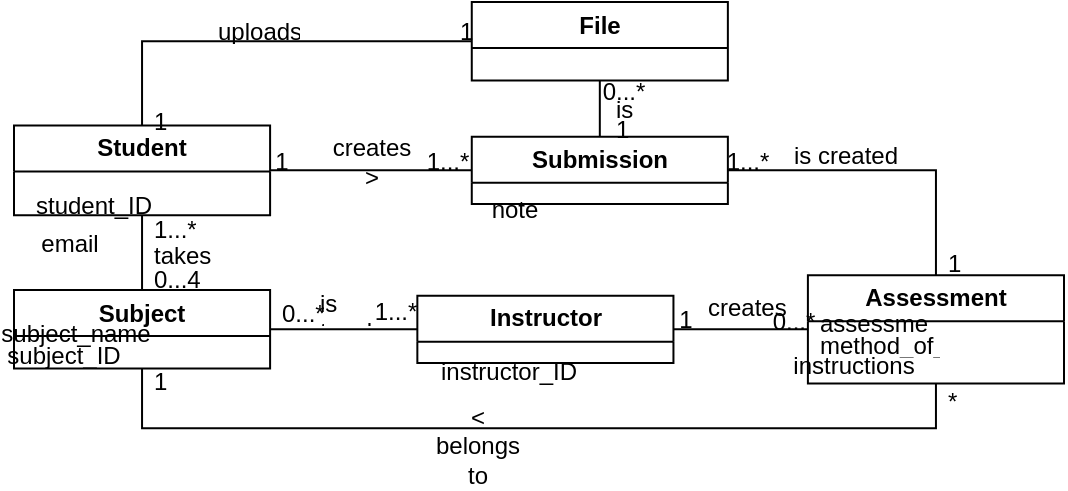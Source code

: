 <mxfile version="26.1.2">
  <diagram name="Page-1" id="rKbwExK-3vX0L_XHVtF7">
    <mxGraphModel dx="1236" dy="734" grid="1" gridSize="10" guides="1" tooltips="1" connect="1" arrows="1" fold="1" page="1" pageScale="1" pageWidth="850" pageHeight="1100" math="0" shadow="0">
      <root>
        <mxCell id="0" />
        <mxCell id="1" parent="0" />
        <mxCell id="wHfV067CfWuDQIxYDQGR-2" value="" style="group" vertex="1" connectable="0" parent="1">
          <mxGeometry x="15" y="50" width="525" height="230" as="geometry" />
        </mxCell>
        <mxCell id="k3IEJMAI53Svd7K84ESS-2" value="Student" style="swimlane;whiteSpace=wrap;html=1;" parent="wHfV067CfWuDQIxYDQGR-2" vertex="1">
          <mxGeometry y="61.707" width="128.049" height="44.878" as="geometry" />
        </mxCell>
        <mxCell id="k3IEJMAI53Svd7K84ESS-3" value="email" style="text;html=1;align=center;verticalAlign=middle;whiteSpace=wrap;rounded=0;movable=0;resizable=0;rotatable=0;deletable=0;editable=0;locked=1;connectable=0;" parent="k3IEJMAI53Svd7K84ESS-2" vertex="1">
          <mxGeometry x="-2.5" y="44" width="60" height="30" as="geometry" />
        </mxCell>
        <mxCell id="k3IEJMAI53Svd7K84ESS-4" value="student_ID" style="text;strokeColor=none;fillColor=none;align=left;verticalAlign=middle;spacingLeft=4;spacingRight=4;overflow=hidden;points=[[0,0.5],[1,0.5]];portConstraint=eastwest;rotatable=0;whiteSpace=wrap;html=1;movable=0;resizable=0;deletable=0;editable=0;locked=1;connectable=0;" parent="k3IEJMAI53Svd7K84ESS-2" vertex="1">
          <mxGeometry x="5" y="25" width="80" height="30" as="geometry" />
        </mxCell>
        <mxCell id="k3IEJMAI53Svd7K84ESS-5" value="Instructor" style="swimlane;whiteSpace=wrap;html=1;" parent="wHfV067CfWuDQIxYDQGR-2" vertex="1">
          <mxGeometry x="201.677" y="146.835" width="128.049" height="33.659" as="geometry" />
        </mxCell>
        <mxCell id="k3IEJMAI53Svd7K84ESS-6" value="instructor_ID" style="text;html=1;align=center;verticalAlign=middle;resizable=0;points=[];autosize=1;strokeColor=none;fillColor=none;movable=0;rotatable=0;deletable=0;editable=0;locked=1;connectable=0;" parent="k3IEJMAI53Svd7K84ESS-5" vertex="1">
          <mxGeometry y="23" width="90" height="30" as="geometry" />
        </mxCell>
        <mxCell id="k3IEJMAI53Svd7K84ESS-7" value="Assessment" style="swimlane;whiteSpace=wrap;html=1;" parent="wHfV067CfWuDQIxYDQGR-2" vertex="1">
          <mxGeometry x="396.951" y="136.598" width="128.049" height="54.134" as="geometry" />
        </mxCell>
        <mxCell id="k3IEJMAI53Svd7K84ESS-8" value="method_of_upload" style="text;strokeColor=none;fillColor=none;align=left;verticalAlign=middle;spacingLeft=4;spacingRight=4;overflow=hidden;points=[[0,0.5],[1,0.5]];portConstraint=eastwest;rotatable=1;whiteSpace=wrap;html=1;movable=1;resizable=1;deletable=1;editable=1;locked=0;connectable=1;" parent="k3IEJMAI53Svd7K84ESS-7" vertex="1">
          <mxGeometry y="26.085" width="70.427" height="16.829" as="geometry" />
        </mxCell>
        <mxCell id="k3IEJMAI53Svd7K84ESS-9" value="instructions" style="text;html=1;align=center;verticalAlign=middle;whiteSpace=wrap;rounded=0;" parent="k3IEJMAI53Svd7K84ESS-7" vertex="1">
          <mxGeometry x="4.482" y="37.305" width="38.415" height="16.829" as="geometry" />
        </mxCell>
        <mxCell id="k3IEJMAI53Svd7K84ESS-10" value="assessment_ID" style="text;strokeColor=none;fillColor=none;align=left;verticalAlign=middle;spacingLeft=4;spacingRight=4;overflow=hidden;points=[[0,0.5],[1,0.5]];portConstraint=eastwest;rotatable=0;whiteSpace=wrap;html=1;" parent="k3IEJMAI53Svd7K84ESS-7" vertex="1">
          <mxGeometry y="14.866" width="64.024" height="16.829" as="geometry" />
        </mxCell>
        <mxCell id="k3IEJMAI53Svd7K84ESS-11" value="Submission" style="swimlane;whiteSpace=wrap;html=1;" parent="wHfV067CfWuDQIxYDQGR-2" vertex="1">
          <mxGeometry x="228.887" y="67.317" width="128.049" height="33.659" as="geometry" />
        </mxCell>
        <mxCell id="k3IEJMAI53Svd7K84ESS-12" value="note" style="text;html=1;align=center;verticalAlign=middle;resizable=0;points=[];autosize=1;strokeColor=none;fillColor=none;movable=0;rotatable=0;deletable=0;editable=0;locked=1;connectable=0;" parent="k3IEJMAI53Svd7K84ESS-11" vertex="1">
          <mxGeometry x="-4" y="22" width="50" height="30" as="geometry" />
        </mxCell>
        <mxCell id="k3IEJMAI53Svd7K84ESS-13" value="File" style="swimlane;whiteSpace=wrap;html=1;" parent="wHfV067CfWuDQIxYDQGR-2" vertex="1">
          <mxGeometry x="228.887" width="128.049" height="39.268" as="geometry" />
        </mxCell>
        <mxCell id="k3IEJMAI53Svd7K84ESS-14" value="1" style="text;strokeColor=none;fillColor=none;align=left;verticalAlign=middle;spacingLeft=4;spacingRight=4;overflow=hidden;points=[[0,0.5],[1,0.5]];portConstraint=eastwest;rotatable=0;whiteSpace=wrap;html=1;" parent="k3IEJMAI53Svd7K84ESS-13" vertex="1">
          <mxGeometry x="-12.165" y="5.61" width="51.22" height="16.829" as="geometry" />
        </mxCell>
        <mxCell id="k3IEJMAI53Svd7K84ESS-15" value="Subject" style="swimlane;whiteSpace=wrap;html=1;" parent="wHfV067CfWuDQIxYDQGR-2" vertex="1">
          <mxGeometry y="144.03" width="128.049" height="39.268" as="geometry" />
        </mxCell>
        <mxCell id="k3IEJMAI53Svd7K84ESS-16" value="subject_name" style="text;html=1;align=center;verticalAlign=middle;whiteSpace=wrap;rounded=0;" parent="k3IEJMAI53Svd7K84ESS-15" vertex="1">
          <mxGeometry x="11.524" y="15.427" width="38.415" height="14.024" as="geometry" />
        </mxCell>
        <mxCell id="k3IEJMAI53Svd7K84ESS-17" value="subject_ID" style="text;html=1;align=center;verticalAlign=middle;whiteSpace=wrap;rounded=0;" parent="k3IEJMAI53Svd7K84ESS-15" vertex="1">
          <mxGeometry x="5.762" y="24.122" width="38.415" height="16.829" as="geometry" />
        </mxCell>
        <mxCell id="k3IEJMAI53Svd7K84ESS-18" value="" style="endArrow=none;html=1;rounded=0;fontSize=12;startSize=8;endSize=8;curved=1;entryX=0;entryY=0.5;entryDx=0;entryDy=0;exitX=1;exitY=0.5;exitDx=0;exitDy=0;" parent="wHfV067CfWuDQIxYDQGR-2" source="k3IEJMAI53Svd7K84ESS-5" target="k3IEJMAI53Svd7K84ESS-7" edge="1">
          <mxGeometry width="50" height="50" relative="1" as="geometry">
            <mxPoint x="300.274" y="157.073" as="sourcePoint" />
            <mxPoint x="332.287" y="129.024" as="targetPoint" />
          </mxGeometry>
        </mxCell>
        <mxCell id="k3IEJMAI53Svd7K84ESS-19" value="creates &amp;gt;" style="text;strokeColor=none;fillColor=none;align=left;verticalAlign=middle;spacingLeft=4;spacingRight=4;overflow=hidden;points=[[0,0.5],[1,0.5]];portConstraint=eastwest;rotatable=0;whiteSpace=wrap;html=1;" parent="wHfV067CfWuDQIxYDQGR-2" vertex="1">
          <mxGeometry x="341.25" y="144.03" width="51.22" height="16.829" as="geometry" />
        </mxCell>
        <mxCell id="k3IEJMAI53Svd7K84ESS-20" value="" style="endArrow=none;html=1;rounded=0;fontSize=12;startSize=8;endSize=8;curved=1;entryX=0;entryY=0.5;entryDx=0;entryDy=0;exitX=1;exitY=0.5;exitDx=0;exitDy=0;" parent="wHfV067CfWuDQIxYDQGR-2" source="k3IEJMAI53Svd7K84ESS-15" target="k3IEJMAI53Svd7K84ESS-5" edge="1">
          <mxGeometry width="50" height="50" relative="1" as="geometry">
            <mxPoint x="146.616" y="162.683" as="sourcePoint" />
            <mxPoint x="178.628" y="134.634" as="targetPoint" />
          </mxGeometry>
        </mxCell>
        <mxCell id="k3IEJMAI53Svd7K84ESS-21" value="is taught by &amp;gt;" style="text;strokeColor=none;fillColor=none;align=left;verticalAlign=middle;spacingLeft=4;spacingRight=4;overflow=hidden;points=[[0,0.5],[1,0.5]];portConstraint=eastwest;rotatable=0;whiteSpace=wrap;html=1;" parent="wHfV067CfWuDQIxYDQGR-2" vertex="1">
          <mxGeometry x="147.256" y="141.226" width="38.415" height="22.439" as="geometry" />
        </mxCell>
        <mxCell id="k3IEJMAI53Svd7K84ESS-22" value="" style="endArrow=none;html=1;rounded=0;fontSize=12;startSize=8;endSize=8;curved=1;entryX=0.5;entryY=1;entryDx=0;entryDy=0;exitX=0.5;exitY=0;exitDx=0;exitDy=0;" parent="wHfV067CfWuDQIxYDQGR-2" source="k3IEJMAI53Svd7K84ESS-15" target="k3IEJMAI53Svd7K84ESS-2" edge="1">
          <mxGeometry width="50" height="50" relative="1" as="geometry">
            <mxPoint x="102.439" y="190.732" as="sourcePoint" />
            <mxPoint x="134.451" y="162.683" as="targetPoint" />
          </mxGeometry>
        </mxCell>
        <mxCell id="k3IEJMAI53Svd7K84ESS-23" value="takes" style="text;strokeColor=none;fillColor=none;align=left;verticalAlign=middle;spacingLeft=4;spacingRight=4;overflow=hidden;points=[[0,0.5],[1,0.5]];portConstraint=eastwest;rotatable=0;whiteSpace=wrap;html=1;" parent="wHfV067CfWuDQIxYDQGR-2" vertex="1">
          <mxGeometry x="64.024" y="117.805" width="51.22" height="16.829" as="geometry" />
        </mxCell>
        <mxCell id="k3IEJMAI53Svd7K84ESS-24" value="" style="endArrow=none;html=1;rounded=0;entryX=0;entryY=0.5;entryDx=0;entryDy=0;exitX=1;exitY=0.5;exitDx=0;exitDy=0;" parent="wHfV067CfWuDQIxYDQGR-2" source="k3IEJMAI53Svd7K84ESS-2" target="k3IEJMAI53Svd7K84ESS-11" edge="1">
          <mxGeometry width="50" height="50" relative="1" as="geometry">
            <mxPoint x="236.89" y="190.732" as="sourcePoint" />
            <mxPoint x="268.902" y="162.683" as="targetPoint" />
          </mxGeometry>
        </mxCell>
        <mxCell id="k3IEJMAI53Svd7K84ESS-25" value="" style="endArrow=none;html=1;rounded=0;entryX=0.5;entryY=1;entryDx=0;entryDy=0;exitX=0.5;exitY=0;exitDx=0;exitDy=0;" parent="wHfV067CfWuDQIxYDQGR-2" source="k3IEJMAI53Svd7K84ESS-11" target="k3IEJMAI53Svd7K84ESS-13" edge="1">
          <mxGeometry width="50" height="50" relative="1" as="geometry">
            <mxPoint x="236.89" y="84.146" as="sourcePoint" />
            <mxPoint x="268.902" y="56.098" as="targetPoint" />
          </mxGeometry>
        </mxCell>
        <mxCell id="k3IEJMAI53Svd7K84ESS-26" value="" style="endArrow=none;html=1;rounded=0;entryX=0.5;entryY=0;entryDx=0;entryDy=0;exitX=0;exitY=0.5;exitDx=0;exitDy=0;" parent="wHfV067CfWuDQIxYDQGR-2" source="k3IEJMAI53Svd7K84ESS-13" target="k3IEJMAI53Svd7K84ESS-2" edge="1">
          <mxGeometry width="50" height="50" relative="1" as="geometry">
            <mxPoint x="262.5" y="84.146" as="sourcePoint" />
            <mxPoint x="294.512" y="56.098" as="targetPoint" />
            <Array as="points">
              <mxPoint x="64.024" y="19.634" />
            </Array>
          </mxGeometry>
        </mxCell>
        <mxCell id="k3IEJMAI53Svd7K84ESS-27" value="" style="endArrow=none;html=1;rounded=0;entryX=1;entryY=0.5;entryDx=0;entryDy=0;exitX=0.5;exitY=0;exitDx=0;exitDy=0;" parent="wHfV067CfWuDQIxYDQGR-2" source="k3IEJMAI53Svd7K84ESS-7" target="k3IEJMAI53Svd7K84ESS-11" edge="1">
          <mxGeometry width="50" height="50" relative="1" as="geometry">
            <mxPoint x="217.683" y="100.976" as="sourcePoint" />
            <mxPoint x="249.695" y="72.927" as="targetPoint" />
            <Array as="points">
              <mxPoint x="460.976" y="84.146" />
            </Array>
          </mxGeometry>
        </mxCell>
        <mxCell id="k3IEJMAI53Svd7K84ESS-28" value="" style="endArrow=none;html=1;rounded=0;exitX=0.5;exitY=1;exitDx=0;exitDy=0;entryX=0.5;entryY=1;entryDx=0;entryDy=0;" parent="wHfV067CfWuDQIxYDQGR-2" source="k3IEJMAI53Svd7K84ESS-15" target="k3IEJMAI53Svd7K84ESS-7" edge="1">
          <mxGeometry width="50" height="50" relative="1" as="geometry">
            <mxPoint x="65.625" y="193.537" as="sourcePoint" />
            <mxPoint x="411.357" y="207.561" as="targetPoint" />
            <Array as="points">
              <mxPoint x="64.024" y="213.171" />
              <mxPoint x="238.491" y="213.171" />
              <mxPoint x="460.976" y="213.171" />
            </Array>
          </mxGeometry>
        </mxCell>
        <mxCell id="k3IEJMAI53Svd7K84ESS-29" value="uploads &amp;gt;" style="text;strokeColor=none;fillColor=none;align=left;verticalAlign=middle;spacingLeft=4;spacingRight=4;overflow=hidden;points=[[0,0.5],[1,0.5]];portConstraint=eastwest;rotatable=0;whiteSpace=wrap;html=1;" parent="wHfV067CfWuDQIxYDQGR-2" vertex="1">
          <mxGeometry x="96.037" y="5.61" width="51.22" height="16.829" as="geometry" />
        </mxCell>
        <mxCell id="k3IEJMAI53Svd7K84ESS-30" value="&amp;lt; belongs to" style="text;html=1;align=center;verticalAlign=middle;whiteSpace=wrap;rounded=0;" parent="wHfV067CfWuDQIxYDQGR-2" vertex="1">
          <mxGeometry x="212.881" y="213.171" width="38.415" height="16.829" as="geometry" />
        </mxCell>
        <mxCell id="k3IEJMAI53Svd7K84ESS-31" value="is created for &amp;gt;" style="text;strokeColor=none;fillColor=none;align=left;verticalAlign=middle;spacingLeft=4;spacingRight=4;overflow=hidden;points=[[0,0.5],[1,0.5]];portConstraint=eastwest;rotatable=0;whiteSpace=wrap;html=1;" parent="wHfV067CfWuDQIxYDQGR-2" vertex="1">
          <mxGeometry x="384.146" y="67.317" width="64.665" height="16.829" as="geometry" />
        </mxCell>
        <mxCell id="k3IEJMAI53Svd7K84ESS-32" value="creates &amp;gt;" style="text;html=1;align=center;verticalAlign=middle;whiteSpace=wrap;rounded=0;" parent="wHfV067CfWuDQIxYDQGR-2" vertex="1">
          <mxGeometry x="160.061" y="71.805" width="38.415" height="16.829" as="geometry" />
        </mxCell>
        <mxCell id="k3IEJMAI53Svd7K84ESS-33" value="is added to" style="text;strokeColor=none;fillColor=none;align=left;verticalAlign=middle;spacingLeft=4;spacingRight=4;overflow=hidden;points=[[0,0.5],[1,0.5]];portConstraint=eastwest;rotatable=0;whiteSpace=wrap;html=1;" parent="wHfV067CfWuDQIxYDQGR-2" vertex="1">
          <mxGeometry x="294.512" y="44.878" width="51.22" height="16.829" as="geometry" />
        </mxCell>
        <mxCell id="k3IEJMAI53Svd7K84ESS-34" value="*" style="text;strokeColor=none;fillColor=none;align=left;verticalAlign=middle;spacingLeft=4;spacingRight=4;overflow=hidden;points=[[0,0.5],[1,0.5]];portConstraint=eastwest;rotatable=0;whiteSpace=wrap;html=1;" parent="wHfV067CfWuDQIxYDQGR-2" vertex="1">
          <mxGeometry x="460.976" y="190.732" width="51.22" height="16.829" as="geometry" />
        </mxCell>
        <mxCell id="k3IEJMAI53Svd7K84ESS-35" value="1" style="text;strokeColor=none;fillColor=none;align=left;verticalAlign=middle;spacingLeft=4;spacingRight=4;overflow=hidden;points=[[0,0.5],[1,0.5]];portConstraint=eastwest;rotatable=0;whiteSpace=wrap;html=1;" parent="wHfV067CfWuDQIxYDQGR-2" vertex="1">
          <mxGeometry x="64.024" y="180.494" width="51.22" height="16.829" as="geometry" />
        </mxCell>
        <mxCell id="k3IEJMAI53Svd7K84ESS-36" value="0...*" style="text;strokeColor=none;fillColor=none;align=left;verticalAlign=middle;spacingLeft=4;spacingRight=4;overflow=hidden;points=[[0,0.5],[1,0.5]];portConstraint=eastwest;rotatable=0;whiteSpace=wrap;html=1;" parent="wHfV067CfWuDQIxYDQGR-2" vertex="1">
          <mxGeometry x="128.049" y="146.835" width="51.22" height="16.829" as="geometry" />
        </mxCell>
        <mxCell id="k3IEJMAI53Svd7K84ESS-37" value="1...*" style="text;html=1;align=center;verticalAlign=middle;whiteSpace=wrap;rounded=0;" parent="wHfV067CfWuDQIxYDQGR-2" vertex="1">
          <mxGeometry x="172.226" y="146.835" width="38.415" height="16.829" as="geometry" />
        </mxCell>
        <mxCell id="k3IEJMAI53Svd7K84ESS-38" value="0...4" style="text;strokeColor=none;fillColor=none;align=left;verticalAlign=middle;spacingLeft=4;spacingRight=4;overflow=hidden;points=[[0,0.5],[1,0.5]];portConstraint=eastwest;rotatable=0;whiteSpace=wrap;html=1;" parent="wHfV067CfWuDQIxYDQGR-2" vertex="1">
          <mxGeometry x="64.024" y="130.006" width="51.22" height="16.829" as="geometry" />
        </mxCell>
        <mxCell id="k3IEJMAI53Svd7K84ESS-39" value="1...*" style="text;strokeColor=none;fillColor=none;align=left;verticalAlign=middle;spacingLeft=4;spacingRight=4;overflow=hidden;points=[[0,0.5],[1,0.5]];portConstraint=eastwest;rotatable=0;whiteSpace=wrap;html=1;" parent="wHfV067CfWuDQIxYDQGR-2" vertex="1">
          <mxGeometry x="64.024" y="104.341" width="51.22" height="16.829" as="geometry" />
        </mxCell>
        <mxCell id="k3IEJMAI53Svd7K84ESS-40" value="1" style="text;strokeColor=none;fillColor=none;align=left;verticalAlign=middle;spacingLeft=4;spacingRight=4;overflow=hidden;points=[[0,0.5],[1,0.5]];portConstraint=eastwest;rotatable=0;whiteSpace=wrap;html=1;" parent="wHfV067CfWuDQIxYDQGR-2" vertex="1">
          <mxGeometry x="460.976" y="121.171" width="51.22" height="16.829" as="geometry" />
        </mxCell>
        <mxCell id="k3IEJMAI53Svd7K84ESS-41" value="1...*" style="text;html=1;align=center;verticalAlign=middle;whiteSpace=wrap;rounded=0;" parent="wHfV067CfWuDQIxYDQGR-2" vertex="1">
          <mxGeometry x="347.652" y="71.244" width="38.415" height="16.829" as="geometry" />
        </mxCell>
        <mxCell id="k3IEJMAI53Svd7K84ESS-42" value="1" style="text;strokeColor=none;fillColor=none;align=left;verticalAlign=middle;spacingLeft=4;spacingRight=4;overflow=hidden;points=[[0,0.5],[1,0.5]];portConstraint=eastwest;rotatable=0;whiteSpace=wrap;html=1;" parent="wHfV067CfWuDQIxYDQGR-2" vertex="1">
          <mxGeometry x="64.024" y="50.488" width="51.22" height="16.829" as="geometry" />
        </mxCell>
        <mxCell id="k3IEJMAI53Svd7K84ESS-43" value="1...*" style="text;html=1;align=center;verticalAlign=middle;whiteSpace=wrap;rounded=0;" parent="wHfV067CfWuDQIxYDQGR-2" vertex="1">
          <mxGeometry x="198.476" y="71.805" width="38.415" height="16.829" as="geometry" />
        </mxCell>
        <mxCell id="k3IEJMAI53Svd7K84ESS-44" value="1" style="text;html=1;align=center;verticalAlign=middle;whiteSpace=wrap;rounded=0;" parent="wHfV067CfWuDQIxYDQGR-2" vertex="1">
          <mxGeometry x="115.244" y="71.244" width="38.415" height="16.829" as="geometry" />
        </mxCell>
        <mxCell id="k3IEJMAI53Svd7K84ESS-45" value="0...*" style="text;html=1;align=center;verticalAlign=middle;whiteSpace=wrap;rounded=0;" parent="wHfV067CfWuDQIxYDQGR-2" vertex="1">
          <mxGeometry x="371.341" y="151.463" width="38.415" height="16.829" as="geometry" />
        </mxCell>
        <mxCell id="k3IEJMAI53Svd7K84ESS-46" value="1" style="text;html=1;align=center;verticalAlign=middle;whiteSpace=wrap;rounded=0;" parent="wHfV067CfWuDQIxYDQGR-2" vertex="1">
          <mxGeometry x="317.241" y="150.902" width="38.415" height="16.829" as="geometry" />
        </mxCell>
        <mxCell id="k3IEJMAI53Svd7K84ESS-47" value="1" style="text;strokeColor=none;fillColor=none;align=left;verticalAlign=middle;spacingLeft=4;spacingRight=4;overflow=hidden;points=[[0,0.5],[1,0.5]];portConstraint=eastwest;rotatable=0;whiteSpace=wrap;html=1;" parent="wHfV067CfWuDQIxYDQGR-2" vertex="1">
          <mxGeometry x="294.512" y="54.415" width="51.22" height="16.829" as="geometry" />
        </mxCell>
        <mxCell id="k3IEJMAI53Svd7K84ESS-48" value="0...*" style="text;html=1;align=center;verticalAlign=middle;whiteSpace=wrap;rounded=0;" parent="wHfV067CfWuDQIxYDQGR-2" vertex="1">
          <mxGeometry x="285.549" y="36.463" width="38.415" height="16.829" as="geometry" />
        </mxCell>
      </root>
    </mxGraphModel>
  </diagram>
</mxfile>
